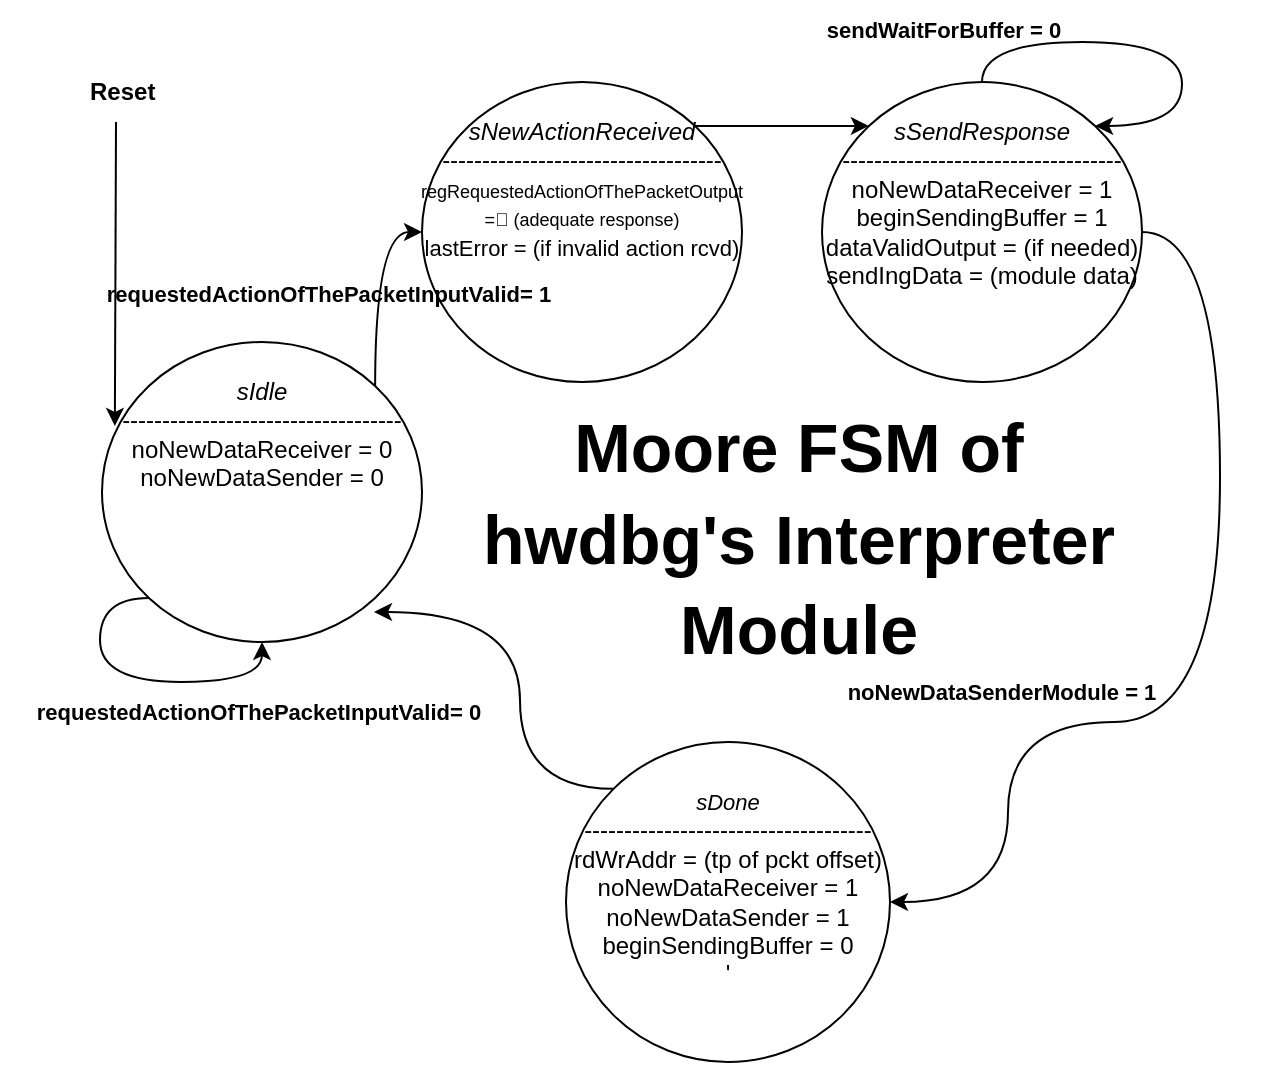 <mxfile version="24.4.2" type="device">
  <diagram name="Page-1" id="hulA7HbLjxlJ7WIDWfl5">
    <mxGraphModel dx="824" dy="772" grid="1" gridSize="10" guides="1" tooltips="1" connect="1" arrows="1" fold="1" page="1" pageScale="1" pageWidth="850" pageHeight="1100" math="0" shadow="0">
      <root>
        <mxCell id="0" />
        <mxCell id="1" parent="0" />
        <mxCell id="D_eS5ubp1K7BHTw4Vdkg-35" style="edgeStyle=orthogonalEdgeStyle;rounded=0;orthogonalLoop=1;jettySize=auto;html=1;exitX=1;exitY=0;exitDx=0;exitDy=0;entryX=0;entryY=0.5;entryDx=0;entryDy=0;curved=1;" parent="1" source="D_eS5ubp1K7BHTw4Vdkg-36" target="D_eS5ubp1K7BHTw4Vdkg-38" edge="1">
          <mxGeometry relative="1" as="geometry" />
        </mxCell>
        <mxCell id="D_eS5ubp1K7BHTw4Vdkg-36" value="&lt;i&gt;sIdle&lt;/i&gt;&lt;div&gt;-----------------------------------&lt;/div&gt;&lt;div&gt;&lt;div&gt;noNewDataReceiver = 0&lt;br&gt;&lt;/div&gt;&lt;div&gt;noNewDataSender = 0&lt;/div&gt;&lt;/div&gt;&lt;div&gt;&lt;br&gt;&lt;/div&gt;&lt;div&gt;&lt;br&gt;&lt;/div&gt;&lt;div&gt;&lt;br&gt;&lt;/div&gt;&lt;div&gt;&lt;br&gt;&lt;/div&gt;" style="ellipse;whiteSpace=wrap;html=1;" parent="1" vertex="1">
          <mxGeometry x="901" y="200" width="160" height="150" as="geometry" />
        </mxCell>
        <mxCell id="D_eS5ubp1K7BHTw4Vdkg-37" style="edgeStyle=orthogonalEdgeStyle;rounded=0;orthogonalLoop=1;jettySize=auto;html=1;exitX=1;exitY=0;exitDx=0;exitDy=0;entryX=0;entryY=0;entryDx=0;entryDy=0;curved=1;" parent="1" source="D_eS5ubp1K7BHTw4Vdkg-38" target="D_eS5ubp1K7BHTw4Vdkg-40" edge="1">
          <mxGeometry relative="1" as="geometry" />
        </mxCell>
        <mxCell id="D_eS5ubp1K7BHTw4Vdkg-38" value="&lt;div&gt;&lt;i&gt;sNewActionReceived&lt;/i&gt;&lt;br&gt;&lt;/div&gt;&lt;div&gt;-----------------------------------&lt;/div&gt;&lt;div&gt;&lt;font style=&quot;font-size: 9px;&quot;&gt;regRequestedActionOfThePacketOutput&lt;br&gt;&lt;/font&gt;&lt;/div&gt;&lt;div&gt;&lt;font style=&quot;font-size: 9px;&quot;&gt;=&amp;nbsp;َ(adequate response)&lt;/font&gt;&lt;/div&gt;&lt;div&gt;&lt;font style=&quot;font-size: 11px;&quot;&gt;lastError = (if invalid action rcvd)&lt;br&gt;&lt;/font&gt;&lt;/div&gt;&lt;div&gt;&lt;br&gt;&lt;/div&gt;&lt;div&gt;&lt;br&gt;&lt;/div&gt;&lt;div&gt;&lt;br&gt;&lt;/div&gt;" style="ellipse;whiteSpace=wrap;html=1;" parent="1" vertex="1">
          <mxGeometry x="1061" y="70" width="160" height="150" as="geometry" />
        </mxCell>
        <mxCell id="D_eS5ubp1K7BHTw4Vdkg-39" style="edgeStyle=orthogonalEdgeStyle;rounded=0;orthogonalLoop=1;jettySize=auto;html=1;exitX=1;exitY=0.5;exitDx=0;exitDy=0;curved=1;" parent="1" source="D_eS5ubp1K7BHTw4Vdkg-40" target="D_eS5ubp1K7BHTw4Vdkg-43" edge="1">
          <mxGeometry relative="1" as="geometry">
            <Array as="points">
              <mxPoint x="1460" y="145" />
              <mxPoint x="1460" y="390" />
              <mxPoint x="1354" y="390" />
              <mxPoint x="1354" y="480" />
            </Array>
          </mxGeometry>
        </mxCell>
        <mxCell id="D_eS5ubp1K7BHTw4Vdkg-40" value="&lt;div&gt;&lt;i&gt;sSendResponse&lt;/i&gt;&lt;br&gt;&lt;/div&gt;&lt;div&gt;-----------------------------------&lt;/div&gt;&lt;div&gt;&lt;div&gt;&lt;span style=&quot;background-color: initial;&quot;&gt;noNewDataReceiver&amp;nbsp;&lt;/span&gt;&lt;span style=&quot;background-color: initial;&quot;&gt;= 1&lt;/span&gt;&lt;br&gt;&lt;/div&gt;&lt;div&gt;&lt;span style=&quot;background-color: initial;&quot;&gt;beginSendingBuffer = 1&lt;br&gt;&lt;/span&gt;&lt;/div&gt;&lt;div&gt;dataValidOutput = (if needed)&lt;/div&gt;&lt;/div&gt;&lt;div&gt;sendIngData = (module data)&lt;/div&gt;&lt;div&gt;&lt;br&gt;&lt;/div&gt;&lt;div&gt;&lt;br&gt;&lt;/div&gt;" style="ellipse;whiteSpace=wrap;html=1;" parent="1" vertex="1">
          <mxGeometry x="1261" y="70" width="160" height="150" as="geometry" />
        </mxCell>
        <mxCell id="D_eS5ubp1K7BHTw4Vdkg-43" value="&lt;div&gt;&lt;font style=&quot;font-size: 11px;&quot;&gt;&lt;i&gt;sDone&lt;/i&gt;&lt;/font&gt;&lt;/div&gt;&lt;div&gt;------------------------------------&lt;/div&gt;&lt;div&gt;&lt;div&gt;&lt;span style=&quot;background-color: initial;&quot;&gt;rdWrAddr = (tp of pckt offset)&lt;/span&gt;&lt;br&gt;&lt;/div&gt;&lt;div&gt;noNewDataReceiver = 1&lt;br&gt;&lt;/div&gt;&lt;/div&gt;&lt;div&gt;noNewDataSender = 1&lt;br&gt;&lt;/div&gt;&lt;div&gt;beginSendingBuffer = 0&lt;br&gt;&lt;/div&gt;&lt;div&gt;&#39;&lt;/div&gt;&lt;div&gt;&lt;br&gt;&lt;/div&gt;" style="ellipse;whiteSpace=wrap;html=1;" parent="1" vertex="1">
          <mxGeometry x="1133" y="400" width="162" height="160" as="geometry" />
        </mxCell>
        <mxCell id="D_eS5ubp1K7BHTw4Vdkg-49" value="" style="endArrow=classic;html=1;rounded=0;exitX=0.25;exitY=1;exitDx=0;exitDy=0;entryX=0;entryY=0;entryDx=0;entryDy=0;" parent="1" source="D_eS5ubp1K7BHTw4Vdkg-50" edge="1">
          <mxGeometry width="50" height="50" relative="1" as="geometry">
            <mxPoint x="907" y="120" as="sourcePoint" />
            <mxPoint x="907.431" y="241.967" as="targetPoint" />
            <Array as="points" />
          </mxGeometry>
        </mxCell>
        <mxCell id="D_eS5ubp1K7BHTw4Vdkg-50" value="&lt;b&gt;Reset&lt;/b&gt;" style="text;html=1;align=left;verticalAlign=middle;whiteSpace=wrap;rounded=0;" parent="1" vertex="1">
          <mxGeometry x="893" y="60" width="60" height="30" as="geometry" />
        </mxCell>
        <mxCell id="D_eS5ubp1K7BHTw4Vdkg-51" value="&lt;b&gt;requestedActionOfThePacketInputValid&lt;/b&gt;&lt;b style=&quot;font-size: 11px;&quot;&gt;= 1&amp;nbsp;&lt;/b&gt;" style="text;html=1;align=center;verticalAlign=middle;whiteSpace=wrap;rounded=0;rotation=0;fontSize=11;" parent="1" vertex="1">
          <mxGeometry x="885" y="161" width="262" height="30" as="geometry" />
        </mxCell>
        <mxCell id="D_eS5ubp1K7BHTw4Vdkg-55" value="&lt;font style=&quot;font-size: 34px;&quot;&gt;Moore FSM of hwdbg&#39;s Interpreter Module&lt;/font&gt;" style="text;html=1;align=center;verticalAlign=middle;whiteSpace=wrap;rounded=0;fontStyle=1;fontSize=38;" parent="1" vertex="1">
          <mxGeometry x="1086" y="283" width="327" height="30" as="geometry" />
        </mxCell>
        <mxCell id="9YI7QHExZsk4u2D17l36-1" style="edgeStyle=orthogonalEdgeStyle;rounded=0;orthogonalLoop=1;jettySize=auto;html=1;exitX=0;exitY=1;exitDx=0;exitDy=0;entryX=0.5;entryY=1;entryDx=0;entryDy=0;curved=1;" edge="1" parent="1" source="D_eS5ubp1K7BHTw4Vdkg-36" target="D_eS5ubp1K7BHTw4Vdkg-36">
          <mxGeometry relative="1" as="geometry">
            <Array as="points">
              <mxPoint x="900" y="328" />
              <mxPoint x="900" y="370" />
              <mxPoint x="981" y="370" />
            </Array>
          </mxGeometry>
        </mxCell>
        <mxCell id="9YI7QHExZsk4u2D17l36-2" value="&lt;b&gt;requestedActionOfThePacketInputValid&lt;/b&gt;&lt;b style=&quot;font-size: 11px;&quot;&gt;= 0&amp;nbsp;&lt;/b&gt;" style="text;html=1;align=center;verticalAlign=middle;whiteSpace=wrap;rounded=0;rotation=0;fontSize=11;" vertex="1" parent="1">
          <mxGeometry x="850" y="370" width="262" height="30" as="geometry" />
        </mxCell>
        <mxCell id="9YI7QHExZsk4u2D17l36-3" value="&lt;b&gt;noNewDataSenderModule = 1&lt;/b&gt;" style="text;html=1;align=center;verticalAlign=middle;whiteSpace=wrap;rounded=0;rotation=0;fontSize=11;" vertex="1" parent="1">
          <mxGeometry x="1220" y="360" width="262" height="30" as="geometry" />
        </mxCell>
        <mxCell id="9YI7QHExZsk4u2D17l36-4" style="edgeStyle=orthogonalEdgeStyle;rounded=0;orthogonalLoop=1;jettySize=auto;html=1;exitX=0.5;exitY=0;exitDx=0;exitDy=0;entryX=1;entryY=0;entryDx=0;entryDy=0;curved=1;" edge="1" parent="1" source="D_eS5ubp1K7BHTw4Vdkg-40" target="D_eS5ubp1K7BHTw4Vdkg-40">
          <mxGeometry relative="1" as="geometry">
            <Array as="points">
              <mxPoint x="1341" y="50" />
              <mxPoint x="1441" y="50" />
              <mxPoint x="1441" y="92" />
            </Array>
          </mxGeometry>
        </mxCell>
        <mxCell id="9YI7QHExZsk4u2D17l36-5" value="&lt;b&gt;sendWaitForBuffer = 0&lt;/b&gt;" style="text;html=1;align=center;verticalAlign=middle;whiteSpace=wrap;rounded=0;rotation=0;fontSize=11;" vertex="1" parent="1">
          <mxGeometry x="1191" y="29" width="262" height="30" as="geometry" />
        </mxCell>
        <mxCell id="9YI7QHExZsk4u2D17l36-6" style="edgeStyle=orthogonalEdgeStyle;rounded=0;orthogonalLoop=1;jettySize=auto;html=1;exitX=0;exitY=0;exitDx=0;exitDy=0;entryX=0.85;entryY=0.9;entryDx=0;entryDy=0;entryPerimeter=0;curved=1;" edge="1" parent="1" source="D_eS5ubp1K7BHTw4Vdkg-43" target="D_eS5ubp1K7BHTw4Vdkg-36">
          <mxGeometry relative="1" as="geometry">
            <Array as="points">
              <mxPoint x="1110" y="423" />
              <mxPoint x="1110" y="335" />
            </Array>
          </mxGeometry>
        </mxCell>
      </root>
    </mxGraphModel>
  </diagram>
</mxfile>
